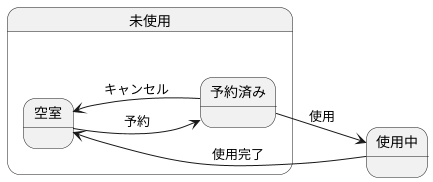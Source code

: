 @startuml
left to right direction
state 未使用 {
    state 空室
    state 予約済み
}

state 使用中
予約済み-->空室: キャンセル
空室-->予約済み: 予約
使用中-->空室: 使用完了
予約済み-->使用中: 使用
@enduml